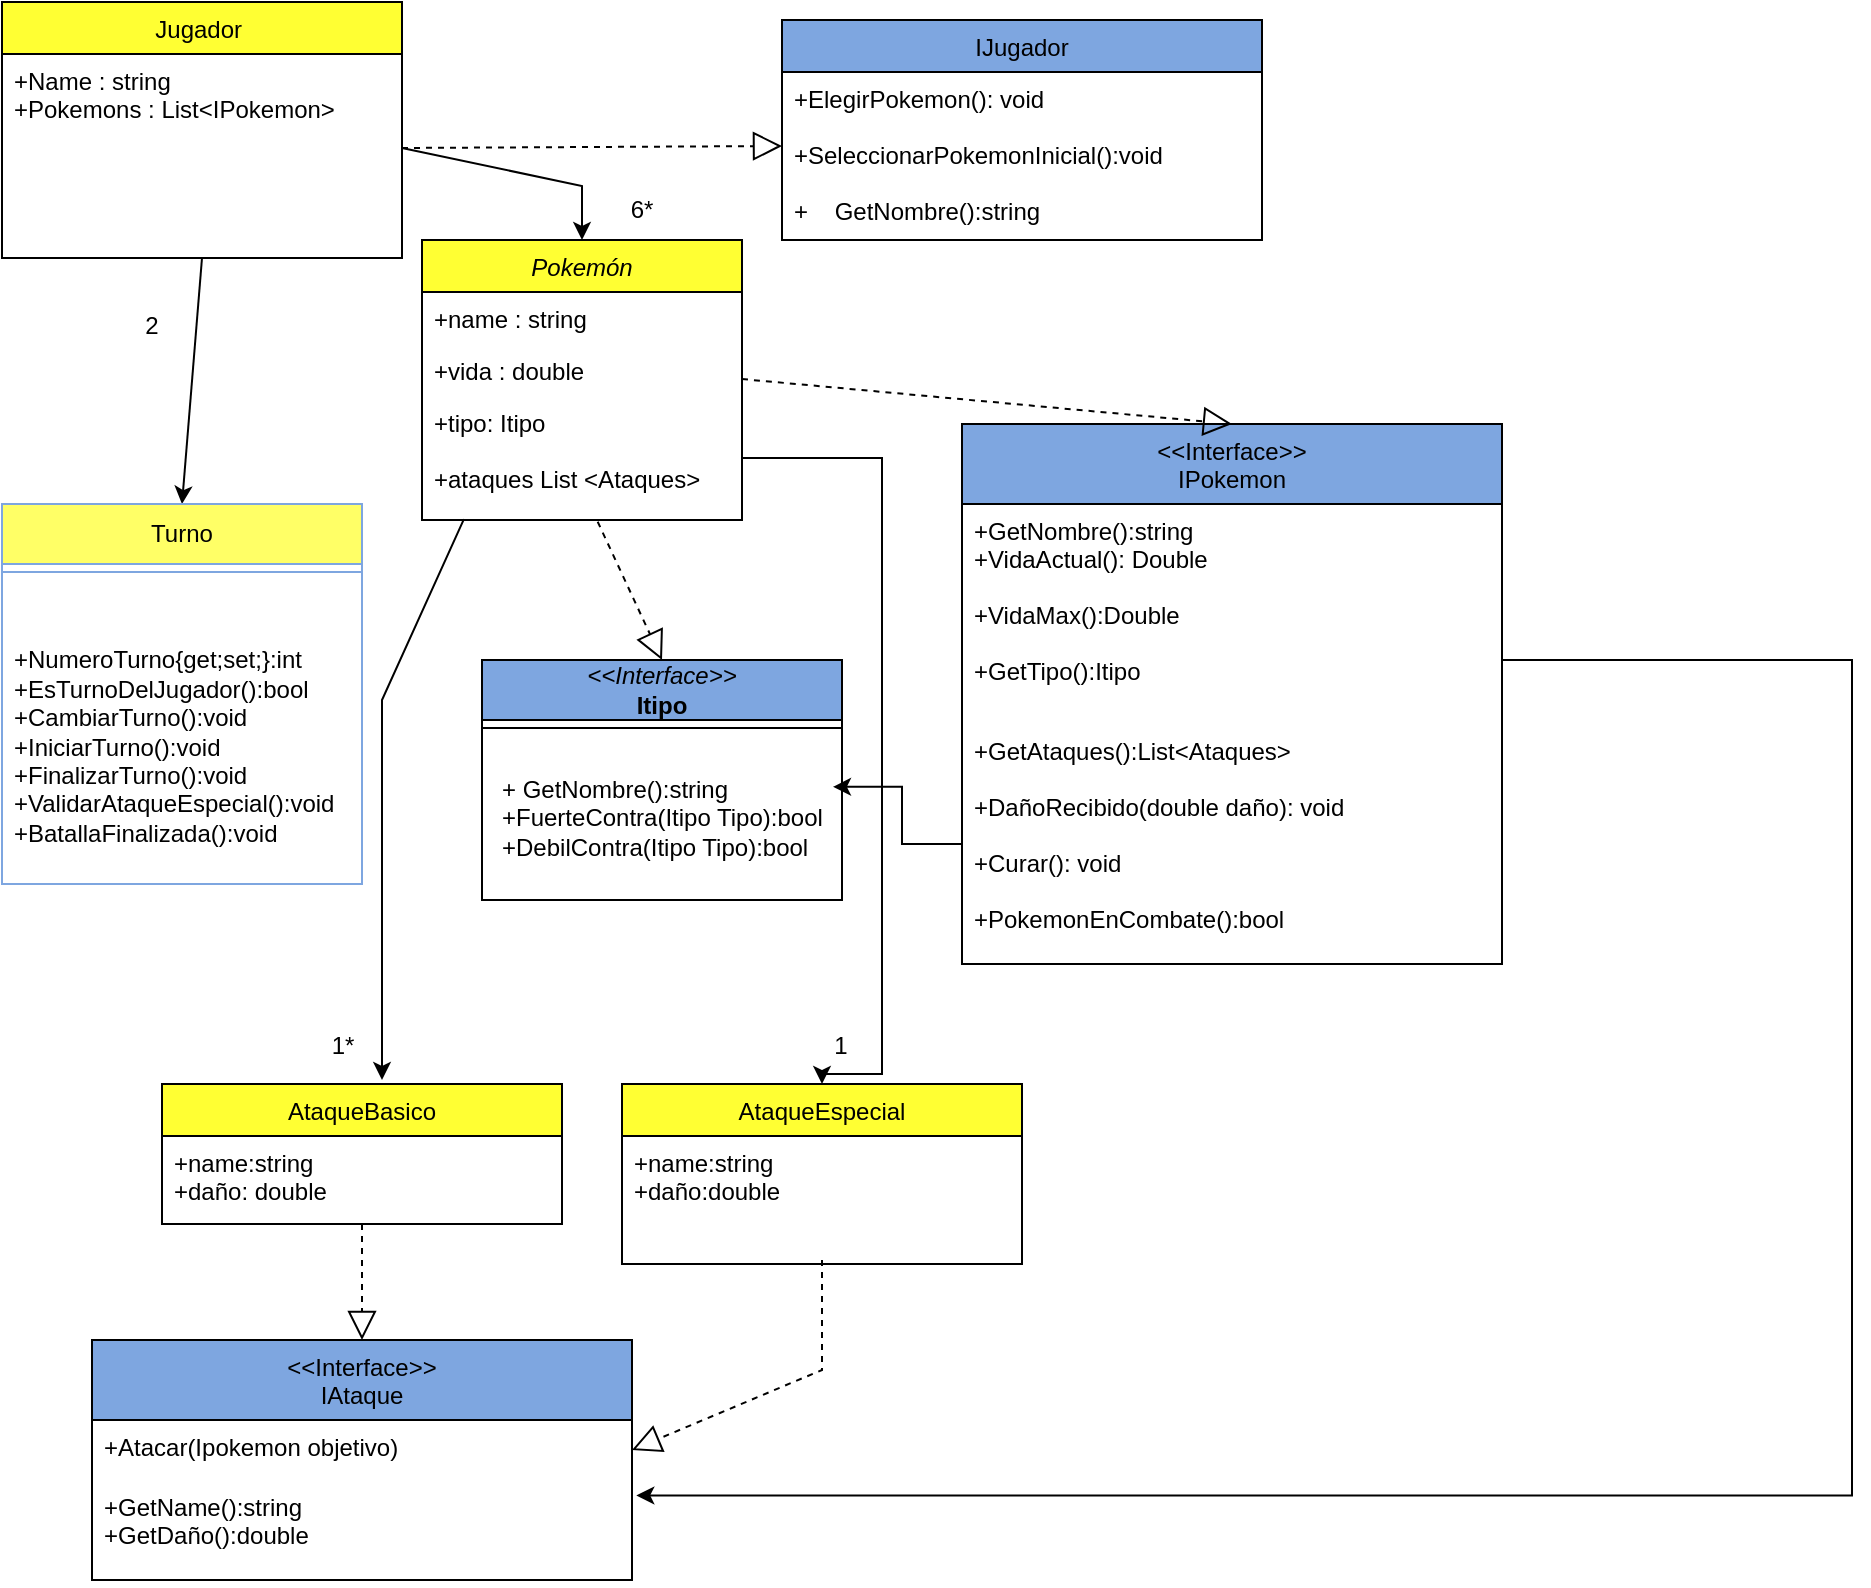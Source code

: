 <mxfile version="24.7.17">
  <diagram id="C5RBs43oDa-KdzZeNtuy" name="Page-1">
    <mxGraphModel dx="1843" dy="746" grid="1" gridSize="10" guides="1" tooltips="1" connect="1" arrows="1" fold="1" page="1" pageScale="1" pageWidth="827" pageHeight="1169" math="0" shadow="0">
      <root>
        <mxCell id="WIyWlLk6GJQsqaUBKTNV-0" />
        <mxCell id="WIyWlLk6GJQsqaUBKTNV-1" parent="WIyWlLk6GJQsqaUBKTNV-0" />
        <mxCell id="zkfFHV4jXpPFQw0GAbJ--0" value="Pokemón" style="swimlane;fontStyle=2;align=center;verticalAlign=top;childLayout=stackLayout;horizontal=1;startSize=26;horizontalStack=0;resizeParent=1;resizeLast=0;collapsible=1;marginBottom=0;rounded=0;shadow=0;strokeWidth=1;fillColor=#FFFF33;" parent="WIyWlLk6GJQsqaUBKTNV-1" vertex="1">
          <mxGeometry x="220" y="120" width="160" height="140" as="geometry">
            <mxRectangle x="230" y="140" width="160" height="26" as="alternateBounds" />
          </mxGeometry>
        </mxCell>
        <mxCell id="zkfFHV4jXpPFQw0GAbJ--1" value="+name : string" style="text;align=left;verticalAlign=top;spacingLeft=4;spacingRight=4;overflow=hidden;rotatable=0;points=[[0,0.5],[1,0.5]];portConstraint=eastwest;" parent="zkfFHV4jXpPFQw0GAbJ--0" vertex="1">
          <mxGeometry y="26" width="160" height="26" as="geometry" />
        </mxCell>
        <mxCell id="zkfFHV4jXpPFQw0GAbJ--2" value="+vida : double" style="text;align=left;verticalAlign=top;spacingLeft=4;spacingRight=4;overflow=hidden;rotatable=0;points=[[0,0.5],[1,0.5]];portConstraint=eastwest;rounded=0;shadow=0;html=0;" parent="zkfFHV4jXpPFQw0GAbJ--0" vertex="1">
          <mxGeometry y="52" width="160" height="26" as="geometry" />
        </mxCell>
        <mxCell id="zkfFHV4jXpPFQw0GAbJ--3" value="+tipo: Itipo&#xa;&#xa;+ataques List &lt;Ataques&gt;&#xa;&#xa;&#xa;" style="text;align=left;verticalAlign=top;spacingLeft=4;spacingRight=4;overflow=hidden;rotatable=0;points=[[0,0.5],[1,0.5]];portConstraint=eastwest;rounded=0;shadow=0;html=0;" parent="zkfFHV4jXpPFQw0GAbJ--0" vertex="1">
          <mxGeometry y="78" width="160" height="62" as="geometry" />
        </mxCell>
        <mxCell id="zkfFHV4jXpPFQw0GAbJ--6" value="IJugador" style="swimlane;fontStyle=0;align=center;verticalAlign=top;childLayout=stackLayout;horizontal=1;startSize=26;horizontalStack=0;resizeParent=1;resizeLast=0;collapsible=1;marginBottom=0;rounded=0;shadow=0;strokeWidth=1;fillColor=#7EA6E0;" parent="WIyWlLk6GJQsqaUBKTNV-1" vertex="1">
          <mxGeometry x="400" y="10" width="240" height="110" as="geometry">
            <mxRectangle x="130" y="380" width="160" height="26" as="alternateBounds" />
          </mxGeometry>
        </mxCell>
        <mxCell id="zkfFHV4jXpPFQw0GAbJ--7" value="+ElegirPokemon(): void&#xa;&#xa;+SeleccionarPokemonInicial():void&#xa;&#xa;+    GetNombre():string" style="text;align=left;verticalAlign=top;spacingLeft=4;spacingRight=4;overflow=hidden;rotatable=0;points=[[0,0.5],[1,0.5]];portConstraint=eastwest;" parent="zkfFHV4jXpPFQw0GAbJ--6" vertex="1">
          <mxGeometry y="26" width="240" height="74" as="geometry" />
        </mxCell>
        <mxCell id="zkfFHV4jXpPFQw0GAbJ--13" value="Jugador " style="swimlane;fontStyle=0;align=center;verticalAlign=top;childLayout=stackLayout;horizontal=1;startSize=26;horizontalStack=0;resizeParent=1;resizeLast=0;collapsible=1;marginBottom=0;rounded=0;shadow=0;strokeWidth=1;fillColor=#FFFF33;" parent="WIyWlLk6GJQsqaUBKTNV-1" vertex="1">
          <mxGeometry x="10" y="1" width="200" height="128" as="geometry">
            <mxRectangle x="340" y="380" width="170" height="26" as="alternateBounds" />
          </mxGeometry>
        </mxCell>
        <mxCell id="zkfFHV4jXpPFQw0GAbJ--14" value="+Name : string&#xa;+Pokemons : List&lt;IPokemon&gt;&#xa;" style="text;align=left;verticalAlign=top;spacingLeft=4;spacingRight=4;overflow=hidden;rotatable=0;points=[[0,0.5],[1,0.5]];portConstraint=eastwest;" parent="zkfFHV4jXpPFQw0GAbJ--13" vertex="1">
          <mxGeometry y="26" width="200" height="94" as="geometry" />
        </mxCell>
        <mxCell id="I2mT90OHTMlDlEVc8jDe-0" value="" style="endArrow=classic;html=1;rounded=0;entryX=0.5;entryY=0;entryDx=0;entryDy=0;" parent="zkfFHV4jXpPFQw0GAbJ--13" edge="1" target="I2mT90OHTMlDlEVc8jDe-27">
          <mxGeometry width="50" height="50" relative="1" as="geometry">
            <mxPoint x="100" y="128" as="sourcePoint" />
            <mxPoint x="100" y="220" as="targetPoint" />
          </mxGeometry>
        </mxCell>
        <mxCell id="zkfFHV4jXpPFQw0GAbJ--17" value="&lt;&lt;Interface&gt;&gt;&#xa;IPokemon" style="swimlane;fontStyle=0;align=center;verticalAlign=top;childLayout=stackLayout;horizontal=1;startSize=40;horizontalStack=0;resizeParent=1;resizeLast=0;collapsible=1;marginBottom=0;rounded=0;shadow=0;strokeWidth=1;fillColor=#7EA6E0;" parent="WIyWlLk6GJQsqaUBKTNV-1" vertex="1">
          <mxGeometry x="490" y="212" width="270" height="270" as="geometry">
            <mxRectangle x="508" y="120" width="160" height="26" as="alternateBounds" />
          </mxGeometry>
        </mxCell>
        <mxCell id="zkfFHV4jXpPFQw0GAbJ--19" value="+GetNombre():string&#xa;+VidaActual(): Double&#xa;&#xa;+VidaMax():Double&#xa;&#xa;+GetTipo():Itipo&#xa;&#xa;&#xa;" style="text;align=left;verticalAlign=top;spacingLeft=4;spacingRight=4;overflow=hidden;rotatable=0;points=[[0,0.5],[1,0.5]];portConstraint=eastwest;rounded=0;shadow=0;html=0;" parent="zkfFHV4jXpPFQw0GAbJ--17" vertex="1">
          <mxGeometry y="40" width="270" height="110" as="geometry" />
        </mxCell>
        <mxCell id="I2mT90OHTMlDlEVc8jDe-20" value="+GetAtaques():List&lt;Ataques&gt;&#xa;&#xa;+DañoRecibido(double daño): void&#xa;&#xa;+Curar(): void&#xa;&#xa;+PokemonEnCombate():bool" style="text;align=left;verticalAlign=top;spacingLeft=4;spacingRight=4;overflow=hidden;rotatable=0;points=[[0,0.5],[1,0.5]];portConstraint=eastwest;rounded=0;shadow=0;html=0;" parent="zkfFHV4jXpPFQw0GAbJ--17" vertex="1">
          <mxGeometry y="150" width="270" height="120" as="geometry" />
        </mxCell>
        <mxCell id="I2mT90OHTMlDlEVc8jDe-10" value="&lt;font style=&quot;font-size: 12px;&quot;&gt;2&lt;/font&gt;" style="text;html=1;align=center;verticalAlign=middle;whiteSpace=wrap;rounded=0;" parent="WIyWlLk6GJQsqaUBKTNV-1" vertex="1">
          <mxGeometry x="55" y="148" width="60" height="30" as="geometry" />
        </mxCell>
        <mxCell id="I2mT90OHTMlDlEVc8jDe-19" value="" style="endArrow=block;dashed=1;endFill=0;endSize=12;html=1;rounded=0;entryX=0;entryY=0.5;entryDx=0;entryDy=0;exitX=1;exitY=0.5;exitDx=0;exitDy=0;" parent="WIyWlLk6GJQsqaUBKTNV-1" edge="1" target="zkfFHV4jXpPFQw0GAbJ--7" source="zkfFHV4jXpPFQw0GAbJ--14">
          <mxGeometry width="160" relative="1" as="geometry">
            <mxPoint x="210" y="70" as="sourcePoint" />
            <mxPoint x="560" y="73" as="targetPoint" />
          </mxGeometry>
        </mxCell>
        <mxCell id="I2mT90OHTMlDlEVc8jDe-22" value="" style="endArrow=classic;html=1;rounded=0;exitX=1;exitY=0.5;exitDx=0;exitDy=0;entryX=0.5;entryY=0;entryDx=0;entryDy=0;" parent="WIyWlLk6GJQsqaUBKTNV-1" source="zkfFHV4jXpPFQw0GAbJ--14" target="zkfFHV4jXpPFQw0GAbJ--0" edge="1">
          <mxGeometry width="50" height="50" relative="1" as="geometry">
            <mxPoint x="470" y="140" as="sourcePoint" />
            <mxPoint x="520" y="90" as="targetPoint" />
            <Array as="points">
              <mxPoint x="300" y="93" />
            </Array>
          </mxGeometry>
        </mxCell>
        <mxCell id="I2mT90OHTMlDlEVc8jDe-23" value="6*" style="text;html=1;align=center;verticalAlign=middle;whiteSpace=wrap;rounded=0;" parent="WIyWlLk6GJQsqaUBKTNV-1" vertex="1">
          <mxGeometry x="300" y="90" width="60" height="30" as="geometry" />
        </mxCell>
        <mxCell id="I2mT90OHTMlDlEVc8jDe-25" value="" style="endArrow=block;dashed=1;endFill=0;endSize=12;html=1;rounded=0;entryX=0.5;entryY=0;entryDx=0;entryDy=0;" parent="WIyWlLk6GJQsqaUBKTNV-1" edge="1" target="zkfFHV4jXpPFQw0GAbJ--17">
          <mxGeometry width="160" relative="1" as="geometry">
            <mxPoint x="380" y="189.52" as="sourcePoint" />
            <mxPoint x="510" y="190" as="targetPoint" />
          </mxGeometry>
        </mxCell>
        <mxCell id="I2mT90OHTMlDlEVc8jDe-27" value="Turno" style="swimlane;fontStyle=0;childLayout=stackLayout;horizontal=1;startSize=30;horizontalStack=0;resizeParent=1;resizeParentMax=0;resizeLast=0;collapsible=1;marginBottom=0;whiteSpace=wrap;html=1;strokeColor=#7EA6E0;fillColor=#FFFF66;" parent="WIyWlLk6GJQsqaUBKTNV-1" vertex="1">
          <mxGeometry x="10" y="252" width="180" height="190" as="geometry" />
        </mxCell>
        <mxCell id="I2mT90OHTMlDlEVc8jDe-30" value="" style="line;strokeWidth=1;fillColor=none;align=left;verticalAlign=middle;spacingTop=-1;spacingLeft=3;spacingRight=3;rotatable=0;labelPosition=right;points=[];portConstraint=eastwest;strokeColor=inherit;" parent="I2mT90OHTMlDlEVc8jDe-27" vertex="1">
          <mxGeometry y="30" width="180" height="8" as="geometry" />
        </mxCell>
        <mxCell id="I2mT90OHTMlDlEVc8jDe-29" value="&lt;div&gt;&lt;br&gt;&lt;/div&gt;&lt;div&gt;+NumeroTurno{get;set;}:int&lt;/div&gt;&lt;div&gt;+EsTurnoDelJugador():bool&lt;/div&gt;+CambiarTurno():void&lt;div&gt;+IniciarTurno():void&lt;div&gt;+FinalizarTurno():void&lt;/div&gt;&lt;div&gt;+ValidarAtaqueEspecial():void&lt;/div&gt;&lt;div&gt;+BatallaFinalizada():void&lt;/div&gt;&lt;/div&gt;" style="text;strokeColor=none;fillColor=none;align=left;verticalAlign=middle;spacingLeft=4;spacingRight=4;overflow=hidden;points=[[0,0.5],[1,0.5]];portConstraint=eastwest;rotatable=0;whiteSpace=wrap;html=1;" parent="I2mT90OHTMlDlEVc8jDe-27" vertex="1">
          <mxGeometry y="38" width="180" height="152" as="geometry" />
        </mxCell>
        <mxCell id="I2mT90OHTMlDlEVc8jDe-36" value="AtaqueEspecial" style="swimlane;fontStyle=0;align=center;verticalAlign=top;childLayout=stackLayout;horizontal=1;startSize=26;horizontalStack=0;resizeParent=1;resizeLast=0;collapsible=1;marginBottom=0;rounded=0;shadow=0;strokeWidth=1;fillColor=#FFFF33;" parent="WIyWlLk6GJQsqaUBKTNV-1" vertex="1">
          <mxGeometry x="320" y="542" width="200" height="90" as="geometry">
            <mxRectangle x="130" y="380" width="160" height="26" as="alternateBounds" />
          </mxGeometry>
        </mxCell>
        <mxCell id="I2mT90OHTMlDlEVc8jDe-37" value="+name:string&#xa;+daño:double" style="text;align=left;verticalAlign=top;spacingLeft=4;spacingRight=4;overflow=hidden;rotatable=0;points=[[0,0.5],[1,0.5]];portConstraint=eastwest;" parent="I2mT90OHTMlDlEVc8jDe-36" vertex="1">
          <mxGeometry y="26" width="200" height="64" as="geometry" />
        </mxCell>
        <mxCell id="I2mT90OHTMlDlEVc8jDe-55" value="" style="endArrow=block;dashed=1;endFill=0;endSize=12;html=1;rounded=0;entryX=1;entryY=0.5;entryDx=0;entryDy=0;" parent="I2mT90OHTMlDlEVc8jDe-36" target="I2mT90OHTMlDlEVc8jDe-46" edge="1">
          <mxGeometry width="160" relative="1" as="geometry">
            <mxPoint x="100" y="88" as="sourcePoint" />
            <mxPoint x="260" y="57.05" as="targetPoint" />
            <Array as="points">
              <mxPoint x="100" y="143" />
            </Array>
          </mxGeometry>
        </mxCell>
        <mxCell id="I2mT90OHTMlDlEVc8jDe-39" value="AtaqueBasico" style="swimlane;fontStyle=0;align=center;verticalAlign=top;childLayout=stackLayout;horizontal=1;startSize=26;horizontalStack=0;resizeParent=1;resizeLast=0;collapsible=1;marginBottom=0;rounded=0;shadow=0;strokeWidth=1;fillColor=#FFFF33;" parent="WIyWlLk6GJQsqaUBKTNV-1" vertex="1">
          <mxGeometry x="90" y="542" width="200" height="70" as="geometry">
            <mxRectangle x="130" y="380" width="160" height="26" as="alternateBounds" />
          </mxGeometry>
        </mxCell>
        <mxCell id="I2mT90OHTMlDlEVc8jDe-40" value="+name:string&#xa;+daño: double" style="text;align=left;verticalAlign=top;spacingLeft=4;spacingRight=4;overflow=hidden;rotatable=0;points=[[0,0.5],[1,0.5]];portConstraint=eastwest;" parent="I2mT90OHTMlDlEVc8jDe-39" vertex="1">
          <mxGeometry y="26" width="200" height="44" as="geometry" />
        </mxCell>
        <mxCell id="zQWKhgsGJFslCHc196Zy-0" style="edgeStyle=orthogonalEdgeStyle;rounded=0;orthogonalLoop=1;jettySize=auto;html=1;exitX=1;exitY=0.5;exitDx=0;exitDy=0;" edge="1" parent="I2mT90OHTMlDlEVc8jDe-39" source="I2mT90OHTMlDlEVc8jDe-40" target="I2mT90OHTMlDlEVc8jDe-40">
          <mxGeometry relative="1" as="geometry" />
        </mxCell>
        <mxCell id="I2mT90OHTMlDlEVc8jDe-41" value="" style="endArrow=classic;html=1;rounded=0;exitX=0.131;exitY=0.993;exitDx=0;exitDy=0;exitPerimeter=0;" parent="WIyWlLk6GJQsqaUBKTNV-1" source="zkfFHV4jXpPFQw0GAbJ--3" edge="1">
          <mxGeometry width="50" height="50" relative="1" as="geometry">
            <mxPoint x="460" y="430" as="sourcePoint" />
            <mxPoint x="200" y="540" as="targetPoint" />
            <Array as="points">
              <mxPoint x="200" y="350" />
            </Array>
          </mxGeometry>
        </mxCell>
        <mxCell id="I2mT90OHTMlDlEVc8jDe-45" value="&lt;&lt;Interface&gt;&gt;&#xa;IAtaque" style="swimlane;fontStyle=0;align=center;verticalAlign=top;childLayout=stackLayout;horizontal=1;startSize=40;horizontalStack=0;resizeParent=1;resizeLast=0;collapsible=1;marginBottom=0;rounded=0;shadow=0;strokeWidth=1;fillColor=#7EA6E0;" parent="WIyWlLk6GJQsqaUBKTNV-1" vertex="1">
          <mxGeometry x="55" y="670" width="270" height="120" as="geometry">
            <mxRectangle x="508" y="120" width="160" height="26" as="alternateBounds" />
          </mxGeometry>
        </mxCell>
        <mxCell id="I2mT90OHTMlDlEVc8jDe-46" value="+Atacar(Ipokemon objetivo)" style="text;align=left;verticalAlign=top;spacingLeft=4;spacingRight=4;overflow=hidden;rotatable=0;points=[[0,0.5],[1,0.5]];portConstraint=eastwest;rounded=0;shadow=0;html=0;" parent="I2mT90OHTMlDlEVc8jDe-45" vertex="1">
          <mxGeometry y="40" width="270" height="30" as="geometry" />
        </mxCell>
        <mxCell id="I2mT90OHTMlDlEVc8jDe-47" value="+GetName():string&#xa;+GetDaño():double" style="text;align=left;verticalAlign=top;spacingLeft=4;spacingRight=4;overflow=hidden;rotatable=0;points=[[0,0.5],[1,0.5]];portConstraint=eastwest;rounded=0;shadow=0;html=0;" parent="I2mT90OHTMlDlEVc8jDe-45" vertex="1">
          <mxGeometry y="70" width="270" height="50" as="geometry" />
        </mxCell>
        <mxCell id="I2mT90OHTMlDlEVc8jDe-54" value="" style="endArrow=block;dashed=1;endFill=0;endSize=12;html=1;rounded=0;entryX=0.5;entryY=0;entryDx=0;entryDy=0;exitX=0.5;exitY=1;exitDx=0;exitDy=0;" parent="WIyWlLk6GJQsqaUBKTNV-1" source="I2mT90OHTMlDlEVc8jDe-39" target="I2mT90OHTMlDlEVc8jDe-45" edge="1">
          <mxGeometry width="160" relative="1" as="geometry">
            <mxPoint x="470" y="700" as="sourcePoint" />
            <mxPoint x="560" y="590" as="targetPoint" />
          </mxGeometry>
        </mxCell>
        <mxCell id="zQWKhgsGJFslCHc196Zy-3" style="edgeStyle=orthogonalEdgeStyle;rounded=0;orthogonalLoop=1;jettySize=auto;html=1;entryX=0.975;entryY=0.31;entryDx=0;entryDy=0;entryPerimeter=0;" edge="1" parent="WIyWlLk6GJQsqaUBKTNV-1" source="I2mT90OHTMlDlEVc8jDe-20" target="zQWKhgsGJFslCHc196Zy-14">
          <mxGeometry relative="1" as="geometry">
            <mxPoint x="410" y="395.0" as="targetPoint" />
          </mxGeometry>
        </mxCell>
        <mxCell id="zQWKhgsGJFslCHc196Zy-4" style="edgeStyle=orthogonalEdgeStyle;rounded=0;orthogonalLoop=1;jettySize=auto;html=1;entryX=1.008;entryY=0.154;entryDx=0;entryDy=0;entryPerimeter=0;" edge="1" parent="WIyWlLk6GJQsqaUBKTNV-1" source="zkfFHV4jXpPFQw0GAbJ--19" target="I2mT90OHTMlDlEVc8jDe-47">
          <mxGeometry relative="1" as="geometry">
            <mxPoint x="915" y="330" as="sourcePoint" />
            <mxPoint x="460" y="765.0" as="targetPoint" />
            <Array as="points">
              <mxPoint x="935" y="330" />
              <mxPoint x="935" y="748" />
            </Array>
          </mxGeometry>
        </mxCell>
        <mxCell id="zQWKhgsGJFslCHc196Zy-12" value="&lt;i&gt;&amp;lt;&amp;lt;Interface&amp;gt;&amp;gt;&lt;/i&gt;&lt;br&gt;&lt;b&gt;Itipo&lt;/b&gt;" style="swimlane;fontStyle=0;childLayout=stackLayout;horizontal=1;startSize=30;horizontalStack=0;resizeParent=1;resizeParentMax=0;resizeLast=0;collapsible=1;marginBottom=0;whiteSpace=wrap;html=1;strokeColor=#000000;fillColor=#7EA6E0;" vertex="1" parent="WIyWlLk6GJQsqaUBKTNV-1">
          <mxGeometry x="250" y="330" width="180" height="120" as="geometry" />
        </mxCell>
        <mxCell id="zQWKhgsGJFslCHc196Zy-13" value="" style="line;strokeWidth=1;fillColor=none;align=left;verticalAlign=middle;spacingTop=-1;spacingLeft=3;spacingRight=3;rotatable=0;labelPosition=right;points=[];portConstraint=eastwest;strokeColor=inherit;" vertex="1" parent="zQWKhgsGJFslCHc196Zy-12">
          <mxGeometry y="30" width="180" height="8" as="geometry" />
        </mxCell>
        <mxCell id="zQWKhgsGJFslCHc196Zy-14" value="&lt;div&gt;&lt;p style=&quot;margin: 0px 0px 0px 4px;&quot;&gt;+ GetNombre():string&lt;br&gt;&lt;/p&gt;&lt;p style=&quot;margin: 0px 0px 0px 4px;&quot;&gt;+FuerteContra(Itipo Tipo):bool&lt;/p&gt;&lt;p style=&quot;margin: 0px 0px 0px 4px;&quot;&gt;+Debil&lt;span style=&quot;background-color: initial;&quot;&gt;Contra(Itipo Tipo):bool&lt;/span&gt;&lt;/p&gt;&lt;/div&gt;" style="text;strokeColor=none;fillColor=none;align=left;verticalAlign=middle;spacingLeft=4;spacingRight=4;overflow=hidden;points=[[0,0.5],[1,0.5]];portConstraint=eastwest;rotatable=0;whiteSpace=wrap;html=1;" vertex="1" parent="zQWKhgsGJFslCHc196Zy-12">
          <mxGeometry y="38" width="180" height="82" as="geometry" />
        </mxCell>
        <mxCell id="zQWKhgsGJFslCHc196Zy-20" style="edgeStyle=orthogonalEdgeStyle;rounded=0;orthogonalLoop=1;jettySize=auto;html=1;entryX=0.5;entryY=0;entryDx=0;entryDy=0;" edge="1" parent="WIyWlLk6GJQsqaUBKTNV-1" source="zkfFHV4jXpPFQw0GAbJ--3" target="I2mT90OHTMlDlEVc8jDe-36">
          <mxGeometry relative="1" as="geometry">
            <Array as="points">
              <mxPoint x="450" y="229" />
              <mxPoint x="450" y="537" />
              <mxPoint x="420" y="537" />
            </Array>
          </mxGeometry>
        </mxCell>
        <mxCell id="zQWKhgsGJFslCHc196Zy-21" value="1*" style="text;html=1;align=center;verticalAlign=middle;resizable=0;points=[];autosize=1;strokeColor=none;fillColor=none;" vertex="1" parent="WIyWlLk6GJQsqaUBKTNV-1">
          <mxGeometry x="165" y="508" width="30" height="30" as="geometry" />
        </mxCell>
        <mxCell id="zQWKhgsGJFslCHc196Zy-22" value="1" style="text;html=1;align=center;verticalAlign=middle;resizable=0;points=[];autosize=1;strokeColor=none;fillColor=none;" vertex="1" parent="WIyWlLk6GJQsqaUBKTNV-1">
          <mxGeometry x="414" y="508" width="30" height="30" as="geometry" />
        </mxCell>
        <mxCell id="zQWKhgsGJFslCHc196Zy-23" value="" style="endArrow=block;dashed=1;endFill=0;endSize=12;html=1;rounded=0;exitX=0.549;exitY=1.014;exitDx=0;exitDy=0;exitPerimeter=0;entryX=0.5;entryY=0;entryDx=0;entryDy=0;" edge="1" parent="WIyWlLk6GJQsqaUBKTNV-1" source="zkfFHV4jXpPFQw0GAbJ--3" target="zQWKhgsGJFslCHc196Zy-12">
          <mxGeometry width="160" relative="1" as="geometry">
            <mxPoint x="330" y="380" as="sourcePoint" />
            <mxPoint x="490" y="380" as="targetPoint" />
          </mxGeometry>
        </mxCell>
      </root>
    </mxGraphModel>
  </diagram>
</mxfile>
